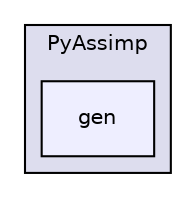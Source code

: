 digraph "assimp/assimp-3.1.1/port/PyAssimp/gen" {
  compound=true
  node [ fontsize="10", fontname="Helvetica"];
  edge [ labelfontsize="10", labelfontname="Helvetica"];
  subgraph clusterdir_ead026bc2ddb45bf71e7a212b20e8182 {
    graph [ bgcolor="#ddddee", pencolor="black", label="PyAssimp" fontname="Helvetica", fontsize="10", URL="dir_ead026bc2ddb45bf71e7a212b20e8182.html"]
  dir_f6f6733f56e0f6b2b78103b6dc33b8b9 [shape=box, label="gen", style="filled", fillcolor="#eeeeff", pencolor="black", URL="dir_f6f6733f56e0f6b2b78103b6dc33b8b9.html"];
  }
}
